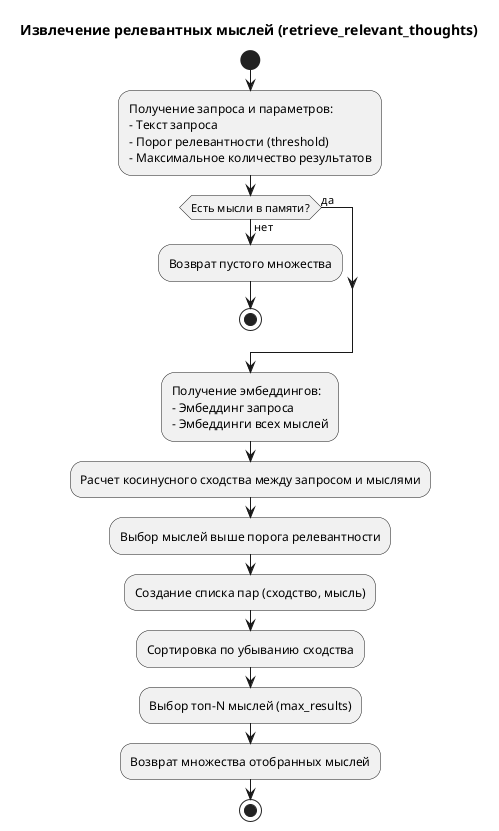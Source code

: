 @startuml

title Извлечение релевантных мыслей (retrieve_relevant_thoughts)

start
:Получение запроса и параметров:
- Текст запроса
- Порог релевантности (threshold)
- Максимальное количество результатов;

if (Есть мысли в памяти?) then (нет)
    :Возврат пустого множества;
    stop
else (да)
endif

:Получение эмбеддингов:
- Эмбеддинг запроса
- Эмбеддинги всех мыслей;

:Расчет косинусного сходства между запросом и мыслями;

:Выбор мыслей выше порога релевантности;

:Создание списка пар (сходство, мысль);

:Сортировка по убыванию сходства;

:Выбор топ-N мыслей (max_results);

:Возврат множества отобранных мыслей;

stop

@enduml 